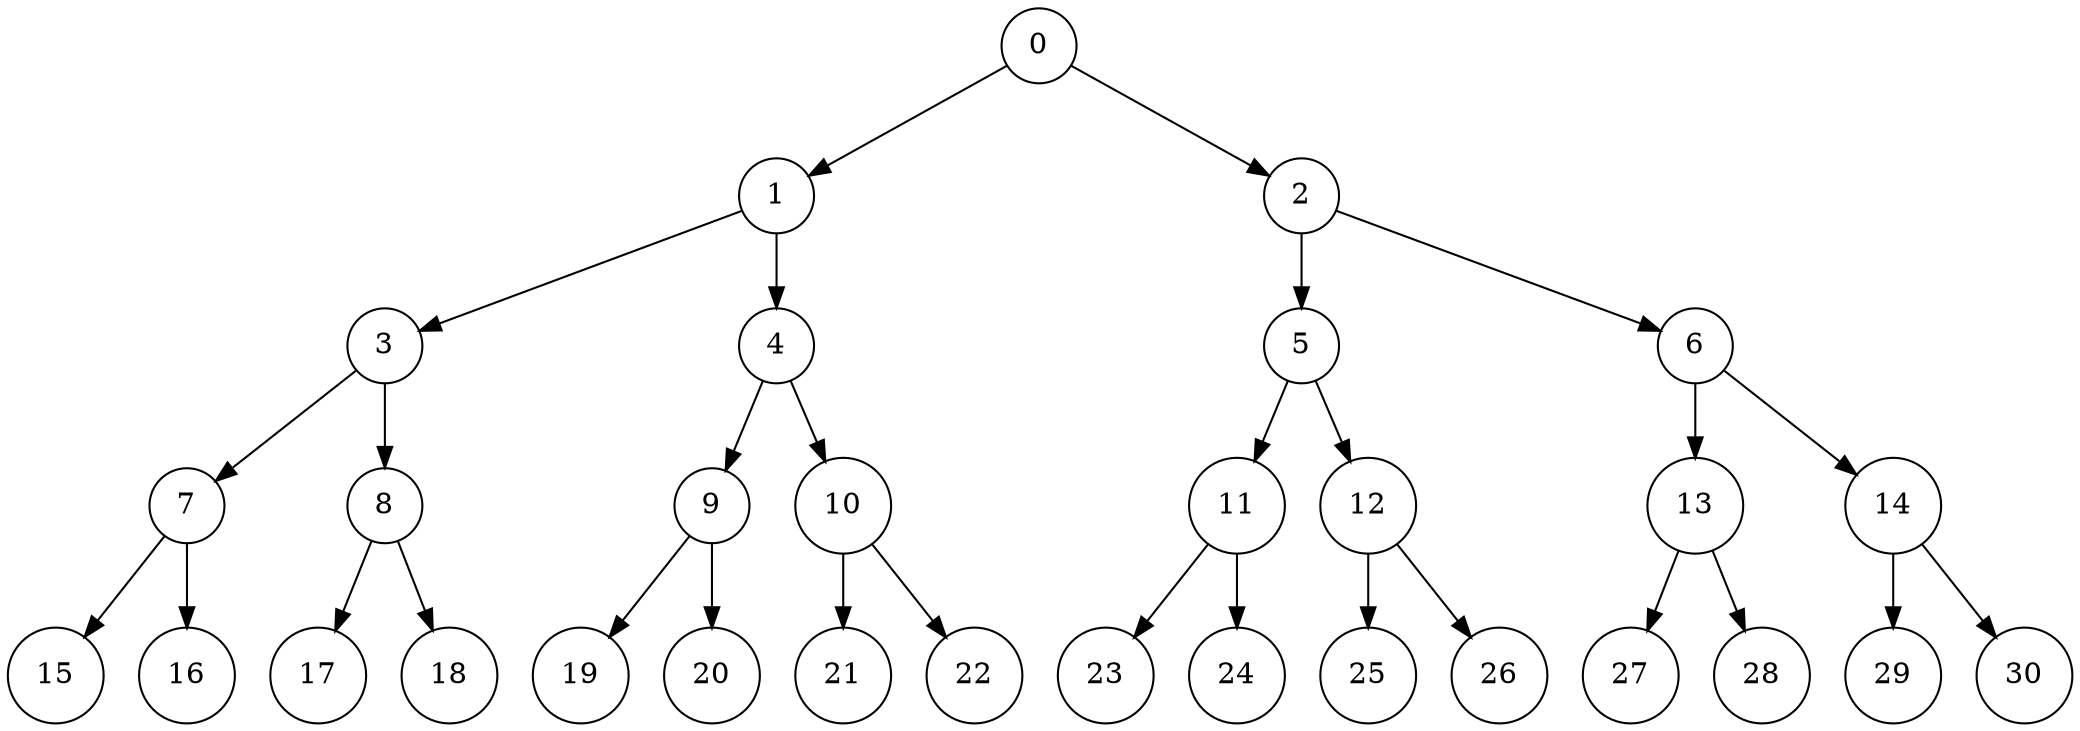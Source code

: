 digraph numTree {
	graph [rankdir=TB]
	node [shape=circle]
	0 [label=0]
	1 [label=1]
	0 -> 1
	2 [label=2]
	0 -> 2
	3 [label=3]
	1 -> 3
	4 [label=4]
	1 -> 4
	5 [label=5]
	2 -> 5
	6 [label=6]
	2 -> 6
	7 [label=7]
	3 -> 7
	8 [label=8]
	3 -> 8
	9 [label=9]
	4 -> 9
	10 [label=10]
	4 -> 10
	11 [label=11]
	5 -> 11
	12 [label=12]
	5 -> 12
	13 [label=13]
	6 -> 13
	14 [label=14]
	6 -> 14
	15 [label=15]
	7 -> 15
	16 [label=16]
	7 -> 16
	17 [label=17]
	8 -> 17
	18 [label=18]
	8 -> 18
	19 [label=19]
	9 -> 19
	20 [label=20]
	9 -> 20
	21 [label=21]
	10 -> 21
	22 [label=22]
	10 -> 22
	23 [label=23]
	11 -> 23
	24 [label=24]
	11 -> 24
	25 [label=25]
	12 -> 25
	26 [label=26]
	12 -> 26
	27 [label=27]
	13 -> 27
	28 [label=28]
	13 -> 28
	29 [label=29]
	14 -> 29
	30 [label=30]
	14 -> 30
}
